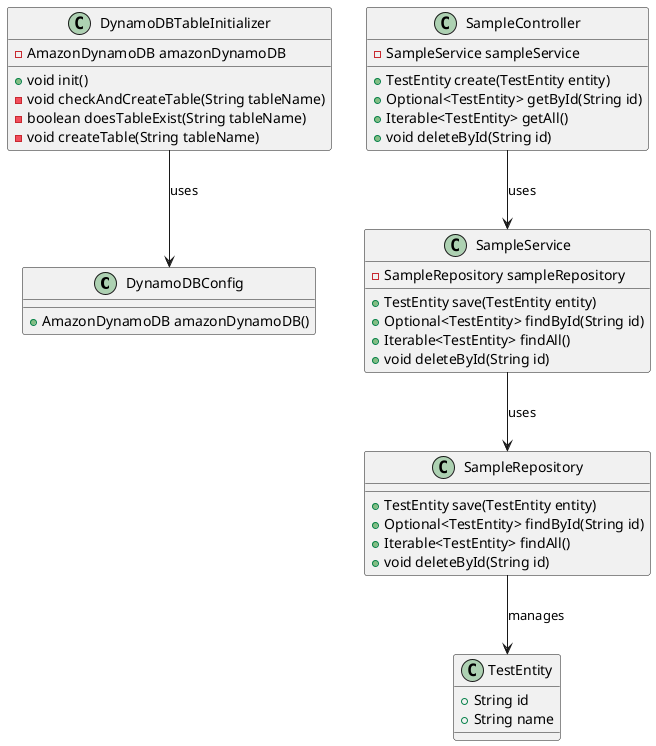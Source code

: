 @startuml
class DynamoDBConfig {
  +AmazonDynamoDB amazonDynamoDB()
}

class DynamoDBTableInitializer {
  -AmazonDynamoDB amazonDynamoDB
  +void init()
  -void checkAndCreateTable(String tableName)
  -boolean doesTableExist(String tableName)
  -void createTable(String tableName)
}

class TestEntity {
  +String id
  +String name
}

class SampleService {
  -SampleRepository sampleRepository
  +TestEntity save(TestEntity entity)
  +Optional<TestEntity> findById(String id)
  +Iterable<TestEntity> findAll()
  +void deleteById(String id)
}

class SampleRepository {
  +TestEntity save(TestEntity entity)
  +Optional<TestEntity> findById(String id)
  +Iterable<TestEntity> findAll()
  +void deleteById(String id)
}

class SampleController {
  -SampleService sampleService
  +TestEntity create(TestEntity entity)
  +Optional<TestEntity> getById(String id)
  +Iterable<TestEntity> getAll()
  +void deleteById(String id)
}

DynamoDBTableInitializer --> DynamoDBConfig : uses
SampleService --> SampleRepository : uses
SampleController --> SampleService : uses
SampleRepository --> TestEntity : manages

@enduml